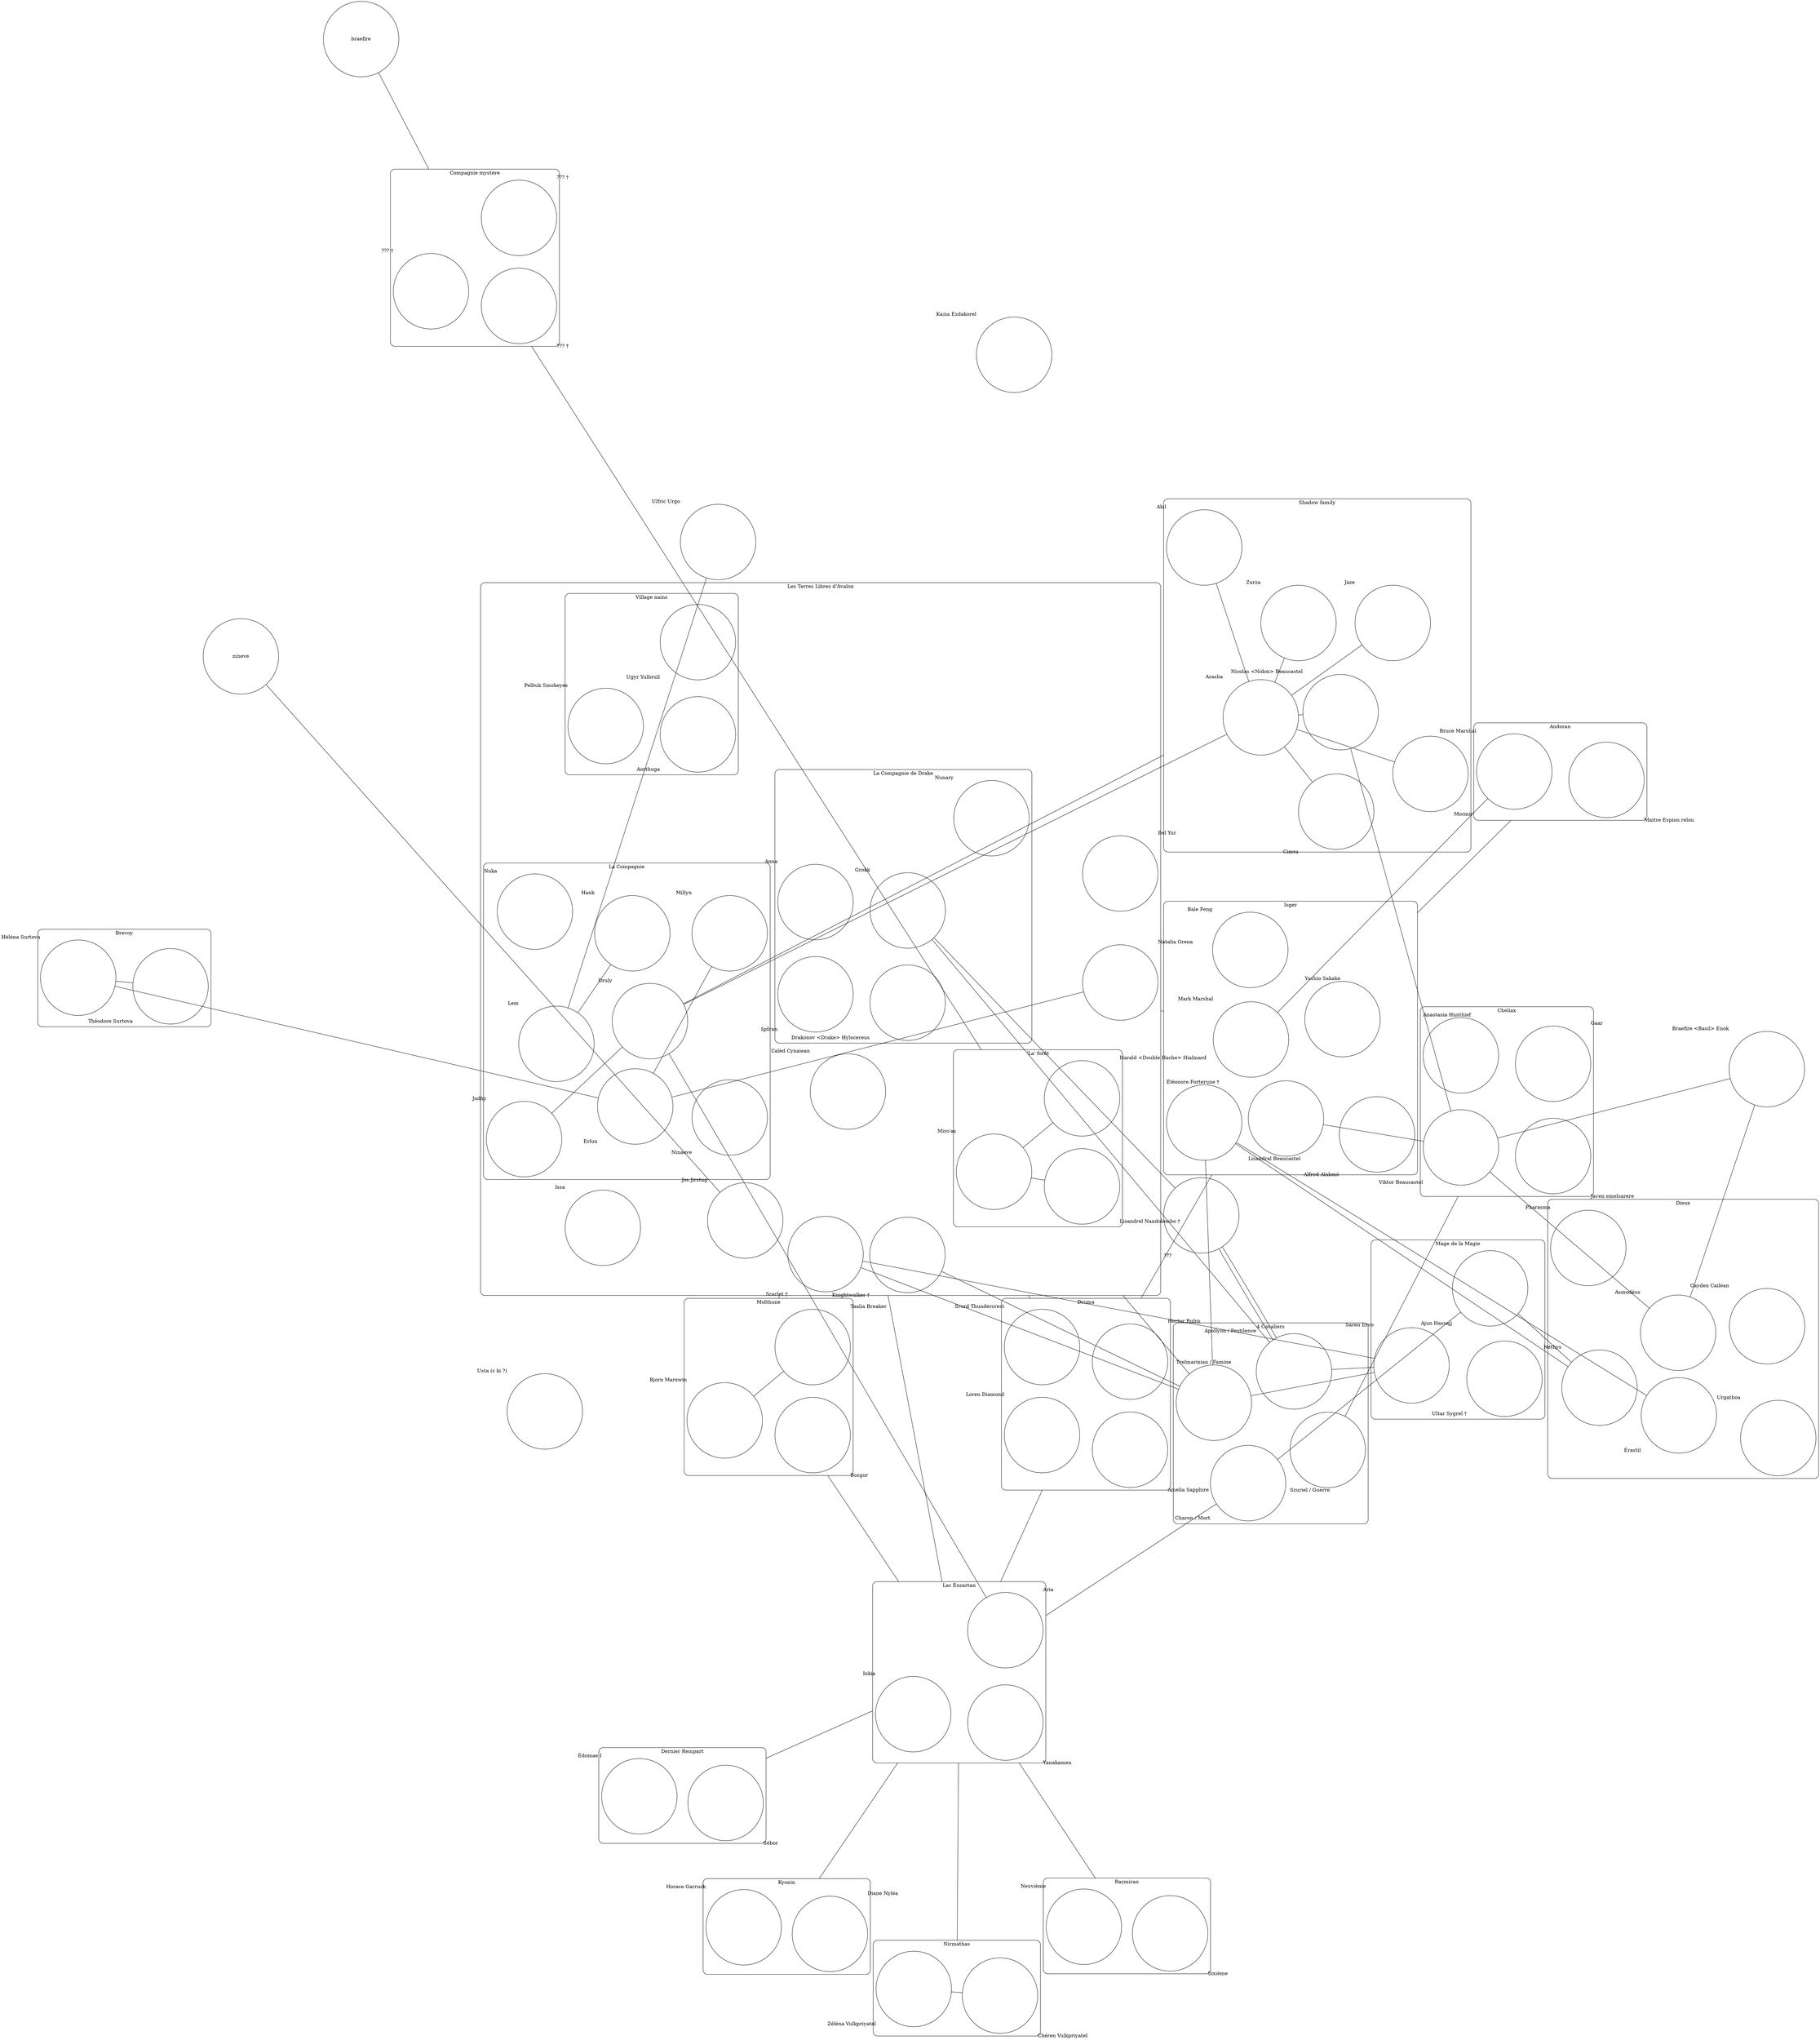 digraph Pathfinder {
//compound=true;
layout=fdp
imagepath="pic/"
edge [arrowhead=none,arrowtail=none]
graph [style=rounded;]
node [fixedsize=true, imagescale=true, width=3, height=3];

// c'est nous !
subgraph cluster_avalon {
label = "Les Terres Libres d'Avalon";

subgraph cluster_nous {
layout=dot;
label = "La Compagnie";
erlun       [label="", xlabel = "Erlun"];
millyn      [label="", xlabel = "Millyn"];
lem         [label="", xlabel = "Lem"];
hank        [label="", xlabel = "Hank"];
ninaeve     [label="", xlabel = "Ninaeve"];
nuka        [label="", xlabel = "Nuka"];
druly       [label="", xlabel = "Druly"];
jodhy       [label="", xlabel = "Jodhy"];
};

// foret
subgraph cluster_foret {
harald      [label="", xlabel = "Harald <Double Hache> Hialmard", image="harald.png"];
miroas      [label="", xlabel = "Miro'as", image="miroas.png"];
nandolombo  [label="", xlabel = "Lisandrel Nandolombo †", image="nandolombo.png"];
label = "'La' forêt";
};

// nain
subgraph cluster_nain {
ugyr        [label="", xlabel = "Ugyr Yulbrull", image="ugyr.png"];
pelbuk      [label="", xlabel = "Pelbuk Smokeyes", image="pelbuk.png"];
aorthuga    [label="", xlabel = "Aorthuga", image="aorthuga.png"];
label = "Village nains";
};

// Drake party
subgraph cluster_drake{
label = "La Compagnie de Drake";
drake       [label="", xlabel = "Drakonov <Drake> Hylocereus", image="drake.png"];
igdran      [label="", xlabel = "Igdran", image="igdran.png"];
anna        [label="", xlabel = "Anna", image="anna.png"];
nunary      [label="", xlabel = "Nunary", image="nunary.png"];
grokk       [label="", xlabel = "Grokk", image="grokk.png"];
};

// PNJ
scarlet     [label="", xlabel = "Scarlet †", image="scarlet.png"];
knight      [label="", xlabel = "Knightwalker †", image="knightwalker.png"];
caled       [label="", xlabel = "Calèd Cynaiean", image="caled.png"];
issa        [label="", xlabel = "Issa", image="issa.png"];
natalia     [label="", xlabel = "Natalia Grena", image="natalia.png"];
bel         [label="", xlabel = "Bel Yur", image="bel.png"];
jos         [label="", xlabel = "Jos Jirstug", image="jos.png"];
};

// mysterious party
subgraph cluster_mysterious {
label = "Compagnie mystère";
m1          [label="", xlabel = "??? †", image="m1.png"];
m2          [label="", xlabel = "??? †", image="m2.png"];
m3          [label="", xlabel = "??? †", image="m3.png"];
};

// lac
subgraph cluster_lac {
label = "Lac Encartan";
yanakamen   [label="", xlabel = "Yanakamen", image="yanakamen.png"];
inkia       [label="", xlabel = "Inkia", image="inkia.png"];
aria        [label="", xlabel = "Aria", image="aria.png"];
};

// cheliax
subgraph cluster_cheliax {
viktor      [label="", xlabel = "Viktor Beaucastel", image="viktor.png"];
gaar        [label="", xlabel = "Gaar", image="gaar.png"];
javen       [label="", xlabel = "Javen emelsarere", image="javen.png"];
anastasia   [label="", xlabel = "Anastasia Hunthief", image="anastasia.png"];
label = "Cheliax";
};

// isger
subgraph cluster_isger {
lisandral   [label="", xlabel = "Lisandral Beaucastel", image="lisandral.png"];
yushio      [label="", xlabel = "Yushio Sakake", image="yushio.png"];
alfred      [label="", xlabel = "Alfred Alabmé", image="alfred.png"];
marshal_nul [label="", xlabel = "Mark Marshal", image="mark.png"];
bale        [label="", xlabel = "Bale Feng", image="bale.png"];
priestflower [label="", xlabel = "Éléonore Forterune †", image="eleonore.png"];
label = "Isger";
};

// molthune
subgraph cluster_molthune {
taalia      [label="", xlabel = "Taalia Breaker", image="taalia.png"];
bjorn       [label="", xlabel = "Bjorn Marxwin", image="bjorn.png"];
bozgor      [label="", xlabel = "Bozgor", image="bozgor.png"];
label = "Molthune";
};

// druma
subgraph cluster_druma {
label = "Druma";
amelia      [label="", xlabel = "Amelia Sapphire", image="amelia.png"];
srurd       [label="", xlabel = "Srurd Thundercrest", image="srurd.png"];
hector      [label="", xlabel = "Hector Rubis", image="hector.png"];
loren       [label="", xlabel = "Loren Diamond", image="loren.png"];
};

// nirmathas
subgraph cluster_nirmathas {
label = "Nirmathas";
zelena      [label="", xlabel = "Zéléna Vulkpriyatel", image="zelena.png"];
cheren      [label="", xlabel = "Chéren Vulkpriyatel", image="cheren.png"];
};

// kyonin
subgraph cluster_kyonin {
label = "Kyonin";
horace      [label="", xlabel = "Horace Garruck", image="horace.png"];
diane       [label="", xlabel = "Diane Nyléa", image="diane.png"];
};

// razmiran
subgraph cluster_razmiran {
label = "Razmiran";
six         [label="", xlabel = "Sixième", image="six.png"];
neuf        [label="", xlabel = "Neuvième", image="nine.png"];
};

// brevoy
subgraph cluster_brevoy {
label = "Brevoy";
theodore    [label="", xlabel = "Théodore Surtova", image="theodore.png"];
helena      [label="", xlabel = "Héléna Surtova", image="helena.png"];
};

// lastwall
subgraph cluster_lastwall {
label = "Dernier Rempart";
edomae      [label="", xlabel = "Édomae I", image="edomae.png"];
sebor       [label="", xlabel = "Sébor", image="sebor.png"];
};

// andoran
subgraph cluster_andoran {
label = "Andoran";
bruce       [label="", xlabel = "Bruce Marshal", image="bruce.png"];
espion      [label="", xlabel = "Maitre Espion relou"];
};

// Shadow family
subgraph cluster_shadow {
label = "Shadow family";
nidox       [label="", xlabel = "Nicolas <Nidox> Beaucastel", image="nidox.png"];
zurza       [label="", xlabel = "Zurza", image="zurza.png"];
mormir      [label="", xlabel = "Mormir", image="mormir.png"];
cimra       [label="", xlabel = "Cimra", image="cimra.png"];
arasha      [label="", xlabel = "Arasha", image="arasha.png"];
jaze       [label="", xlabel = "Jaze", image="jaze.png"];
akil       [label="", xlabel = "Akil", image="akil.png"];
};

// PNJ random
usta        [label="", xlabel = "Usta (c ki ?)", image="usta.png"];
ulfric      [label="", xlabel = "Ulfric Urgo", image="ulfric.png"];
kazia       [label="", xlabel = "Kazia Ezdakorel", image="kazia.png"];
braefir     [label="", xlabel = "Braefire <Basil> Enok", image="braefire.png"];
montagne    [label="", xlabel = "???", image="montagne.png"];

// 4 cavaliers
subgraph cluster_cavaliers {
label = "4 Cavaliers"
mort        [label="", xlabel = "Charon / Mort", image="mort.png"];
famine      [label="", xlabel = "Trelmarixian / Famine", image="famine.png"];
guerre      [label="", xlabel = "Szuriel / Guerre", image="guerre.png"];
pestilence  [label="", xlabel = "Apollyon / Pestilence", image="pestilence.png"];
};

// mage de la magie
subgraph cluster_mage {
label = "Mage de la Magie";
saren       [label="", xlabel = "Saren Ervo", image="saren.png"];
ajun        [label="", xlabel = "Ajun Hassajj", image="ajun.png"];
ultar       [label="", xlabel = "Ultar Sygrel †", image="ultar.png"];
};

// Divin
subgraph cluster_god {
label = "Dieux";
asmodeus    [label="", xlabel = "Asmodéus"];
cayden      [label="", xlabel = "Cayden Cailéan"];
erastil     [label="", xlabel = "Érastil"];
nethys      [label="", xlabel = "Néthys"];
pharasma    [label="", xlabel = "Pharasma"];
urgathoa    [label="", xlabel = "Urgathoa"];
};



// Pays-Lieux

cluster_avalon -> cluster_molthune,cluster_druma,cluster_lac,cluster_isger;
cluster_isger -> cluster_druma,cluster_andoran;
cluster_lac -> cluster_lastwall,cluster_nirmathas,cluster_kyonin,cluster_razmiran,cluster_druma,cluster_molthune;

// Ethnic - party
//edomae -> sebor;
//horace -> diane;
//six -> neuf;
//viktor -> gaar;
//scarlet -> knight;

scarlet -> saren;
grokk -> montagne;

braefire -> cluster_mysterious;
cluster_mysterious -> cluster_foret;

// Pet

erlun -> millyn;
lem -> hank;
druly -> jodhy;

// love interest
druly -> aria;
erlun -> helena,natalia;
taalia -> bjorn;

// nemesis interest
lem -> ulfric;

// Family
harald -> miroas -> nandolombo;
arasha -> nidox,zurza,mormir,cimra,druly,jaze,akil;
theodore -> helena;
cheren -> zelena;
lisandral -> viktor;
viktor -> nidox;
bruce -> marshal_nul;
nineve -> jos;


nethys -> ajun -> mort;
asmodeus -> viktor;

viktor -> braefir -> asmodeus;

// 4 cavaliers
mort -> cluster_lac;
pestilence -> montagne;
famine -> cluster_avalon;
guerre -> cluster_cheliax;

pestilence -> grokk,saren,montagne;
famine -> scarlet,knight,saren;

// shadow family <3
druly -> cluster_shadow

priestflower -> famine,nethys,erastil

}

